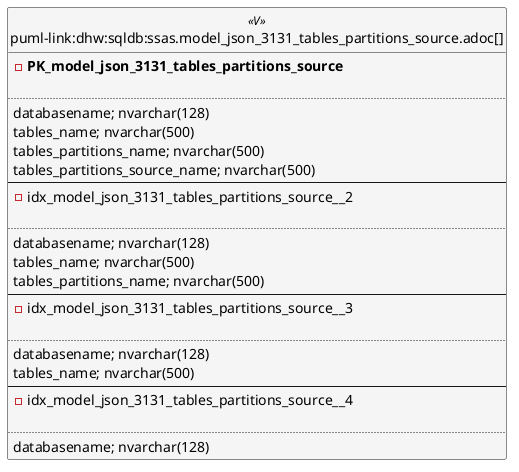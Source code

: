 @startuml
left to right direction
'top to bottom direction
hide circle
'avoide "." issues:
set namespaceSeparator none


skinparam class {
  BackgroundColor White
  BackgroundColor<<FN>> Yellow
  BackgroundColor<<FS>> Yellow
  BackgroundColor<<FT>> LightGray
  BackgroundColor<<IF>> Yellow
  BackgroundColor<<IS>> Yellow
  BackgroundColor<<P>> Aqua
  BackgroundColor<<PC>> Aqua
  BackgroundColor<<SN>> Yellow
  BackgroundColor<<SO>> SlateBlue
  BackgroundColor<<TF>> LightGray
  BackgroundColor<<TR>> Tomato
  BackgroundColor<<U>> White
  BackgroundColor<<V>> WhiteSmoke
  BackgroundColor<<X>> Aqua
  BackgroundColor<<external>> AliceBlue
}


entity "puml-link:dhw:sqldb:ssas.model_json_3131_tables_partitions_source.adoc[]" as ssas.model_json_3131_tables_partitions_source << V >> {
- **PK_model_json_3131_tables_partitions_source**

..
databasename; nvarchar(128)
tables_name; nvarchar(500)
tables_partitions_name; nvarchar(500)
tables_partitions_source_name; nvarchar(500)
--
- idx_model_json_3131_tables_partitions_source__2

..
databasename; nvarchar(128)
tables_name; nvarchar(500)
tables_partitions_name; nvarchar(500)
--
- idx_model_json_3131_tables_partitions_source__3

..
databasename; nvarchar(128)
tables_name; nvarchar(500)
--
- idx_model_json_3131_tables_partitions_source__4

..
databasename; nvarchar(128)
}


@enduml

